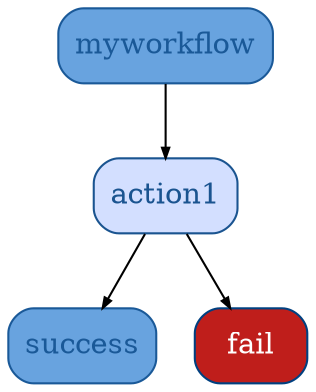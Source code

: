 digraph G {
  myworkflow [ fillcolor="#68A3DF" shape="box" color="#1A5998" fontcolor="#1A5998" style="rounded,filled" ];
  action1 [ fillcolor="#D3DFFF" shape="box" color="#1A5490" fontcolor="#1A5490" style="rounded,filled" ];
  success [ fillcolor="#68A3DF" shape="box" color="#1A5998" fontcolor="#1A5998" style="rounded,filled" ];
  fail [ fillcolor="#BF1E1B" shape="box" color="#004080" fontcolor="#FFFFFF" style="rounded,filled" ];
  myworkflow -> action1 [ arrowsize="0.5" ];
  action1 -> success [ arrowsize="0.5" ];
  action1 -> fail [ arrowsize="0.5" ];
}
